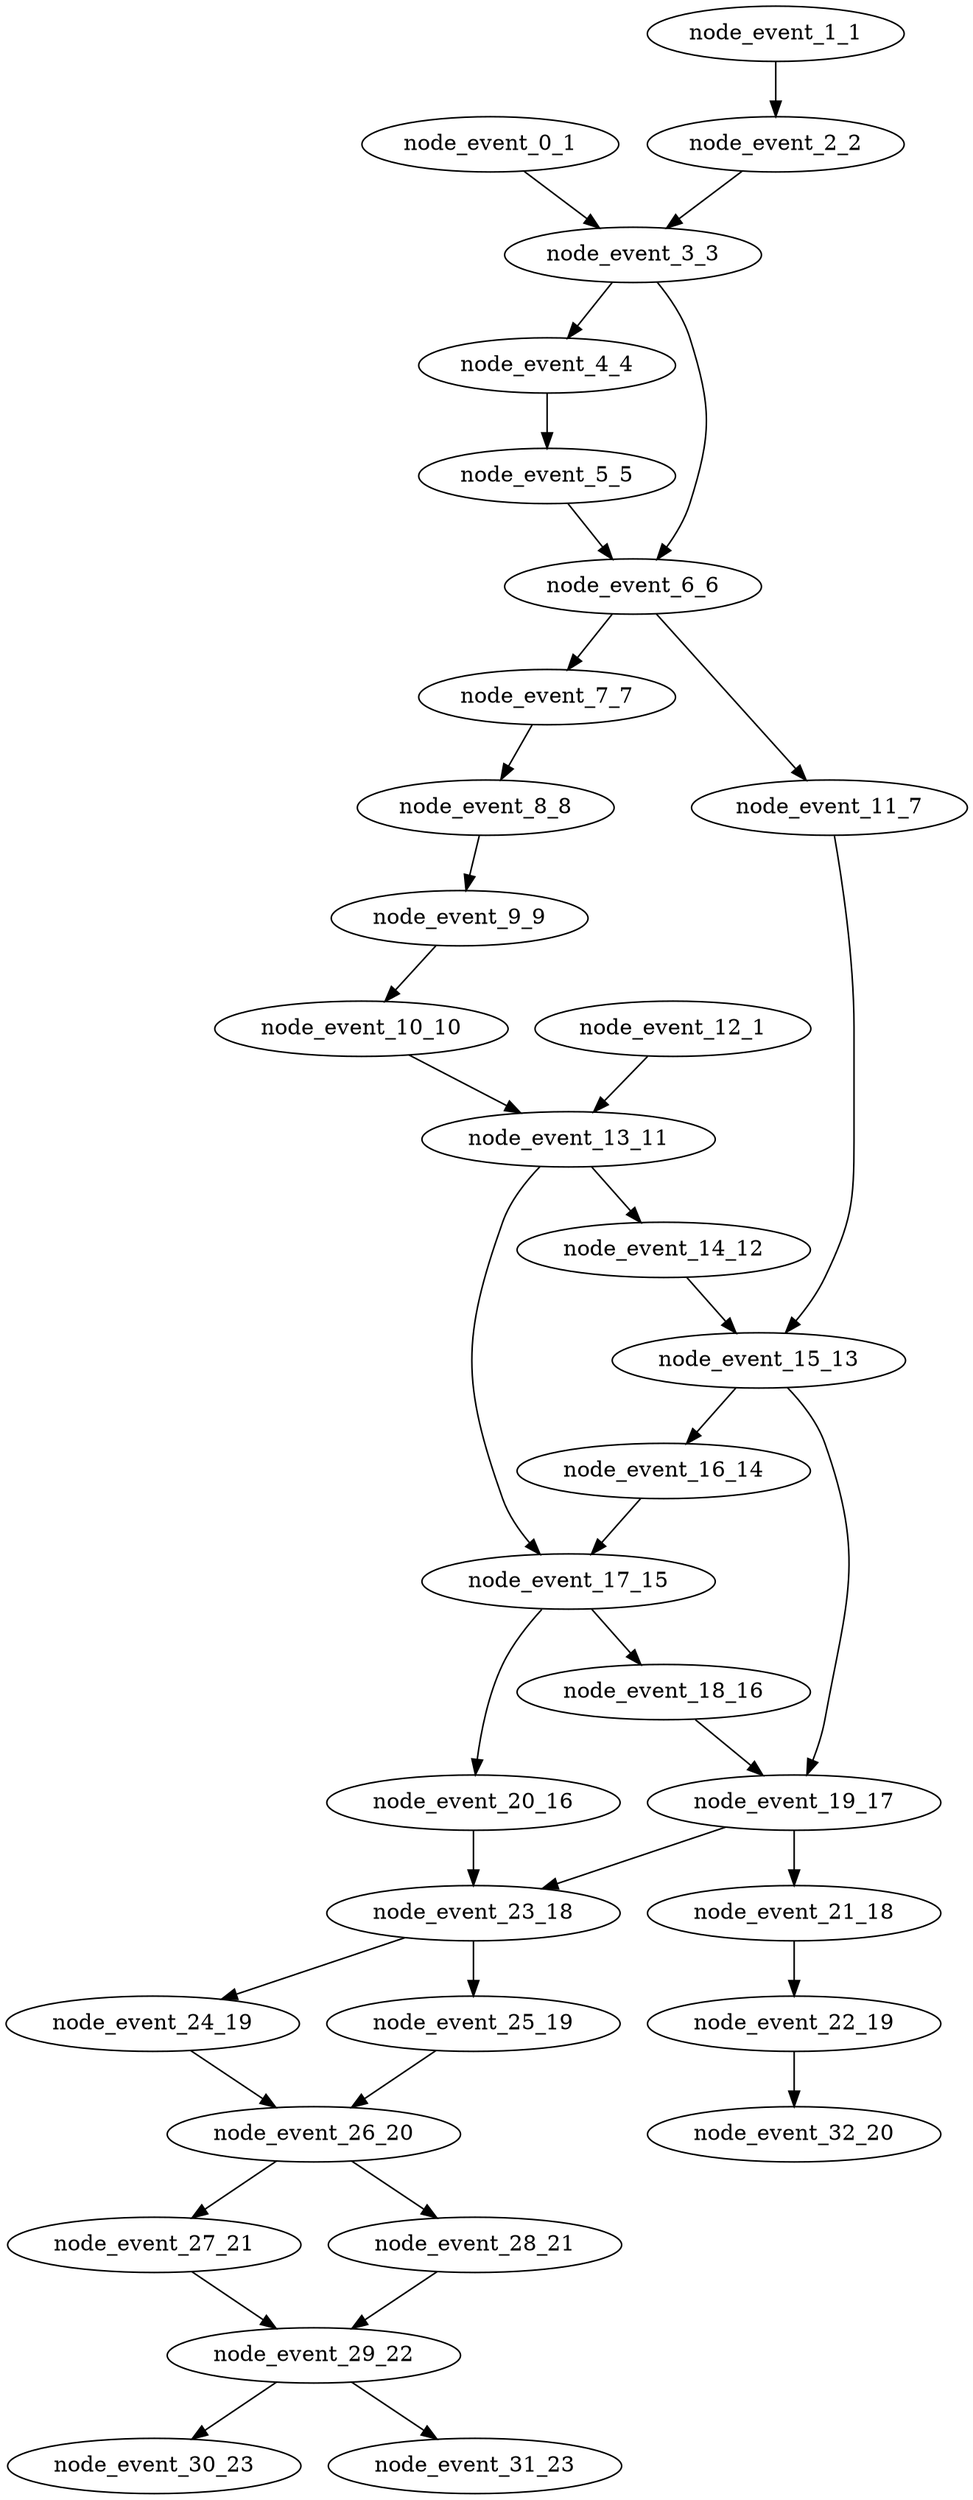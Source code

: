 digraph {
    node_event_0_1 [EventIndex="0" EventType="DotQasm.Scheduling.GateEvent" Depth="1" Dependencies="0" Latency="00:00:00.0010000" Priority="0.033000000000000015"];
    node_event_1_1 [EventIndex="1" EventType="DotQasm.Scheduling.GateEvent" Depth="1" Dependencies="0" Latency="00:00:00.0010000" Priority="0.034000000000000016"];
    node_event_2_2 [EventIndex="2" EventType="DotQasm.Scheduling.GateEvent" Depth="2" Dependencies="1" Latency="00:00:00.0010000" Priority="0.033000000000000015"];
    node_event_3_3 [EventIndex="3" EventType="DotQasm.Scheduling.ControlledGateEvent" Depth="3" Dependencies="3" Latency="00:00:00.0020000" Priority="0.032000000000000015"];
    node_event_4_4 [EventIndex="4" EventType="DotQasm.Scheduling.GateEvent" Depth="4" Dependencies="4" Latency="00:00:00.0010000" Priority="0.030000000000000013"];
    node_event_5_5 [EventIndex="5" EventType="DotQasm.Scheduling.GateEvent" Depth="5" Dependencies="5" Latency="00:00:00.0010000" Priority="0.029000000000000012"];
    node_event_6_6 [EventIndex="6" EventType="DotQasm.Scheduling.ControlledGateEvent" Depth="6" Dependencies="10" Latency="00:00:00.0020000" Priority="0.02800000000000001"];
    node_event_7_7 [EventIndex="7" EventType="DotQasm.Scheduling.GateEvent" Depth="7" Dependencies="11" Latency="00:00:00.0010000" Priority="0.02600000000000001"];
    node_event_8_8 [EventIndex="8" EventType="DotQasm.Scheduling.GateEvent" Depth="8" Dependencies="12" Latency="00:00:00.0010000" Priority="0.02500000000000001"];
    node_event_9_9 [EventIndex="9" EventType="DotQasm.Scheduling.GateEvent" Depth="9" Dependencies="13" Latency="00:00:00.0010000" Priority="0.024000000000000007"];
    node_event_10_10 [EventIndex="10" EventType="DotQasm.Scheduling.GateEvent" Depth="10" Dependencies="14" Latency="00:00:00.0010000" Priority="0.023000000000000007"];
    node_event_11_7 [EventIndex="11" EventType="DotQasm.Scheduling.GateEvent" Depth="7" Dependencies="11" Latency="00:00:00.0010000" Priority="0.020000000000000004"];
    node_event_12_1 [EventIndex="12" EventType="DotQasm.Scheduling.GateEvent" Depth="1" Dependencies="0" Latency="00:00:00.0010000" Priority="0.023000000000000007"];
    node_event_13_11 [EventIndex="13" EventType="DotQasm.Scheduling.ControlledGateEvent" Depth="11" Dependencies="16" Latency="00:00:00.0020000" Priority="0.022000000000000006"];
    node_event_14_12 [EventIndex="14" EventType="DotQasm.Scheduling.GateEvent" Depth="12" Dependencies="17" Latency="00:00:00.0010000" Priority="0.020000000000000004"];
    node_event_15_13 [EventIndex="15" EventType="DotQasm.Scheduling.ControlledGateEvent" Depth="13" Dependencies="30" Latency="00:00:00.0020000" Priority="0.019000000000000003"];
    node_event_16_14 [EventIndex="16" EventType="DotQasm.Scheduling.GateEvent" Depth="14" Dependencies="31" Latency="00:00:00.0010000" Priority="0.017"];
    node_event_17_15 [EventIndex="17" EventType="DotQasm.Scheduling.ControlledGateEvent" Depth="15" Dependencies="49" Latency="00:00:00.0020000" Priority="0.016"];
    node_event_18_16 [EventIndex="18" EventType="DotQasm.Scheduling.GateEvent" Depth="16" Dependencies="50" Latency="00:00:00.0010000" Priority="0.014000000000000002"];
    node_event_19_17 [EventIndex="19" EventType="DotQasm.Scheduling.ControlledGateEvent" Depth="17" Dependencies="82" Latency="00:00:00.0020000" Priority="0.013000000000000001"];
    node_event_20_16 [EventIndex="20" EventType="DotQasm.Scheduling.GateEvent" Depth="16" Dependencies="50" Latency="00:00:00.0010000" Priority="0.012"];
    node_event_21_18 [EventIndex="21" EventType="DotQasm.Scheduling.GateEvent" Depth="18" Dependencies="83" Latency="00:00:00.0010000" Priority="0.005"];
    node_event_22_19 [EventIndex="22" EventType="DotQasm.Scheduling.GateEvent" Depth="19" Dependencies="84" Latency="00:00:00.0010000" Priority="0.004"];
    node_event_23_18 [EventIndex="23" EventType="DotQasm.Scheduling.ControlledGateEvent" Depth="18" Dependencies="134" Latency="00:00:00.0020000" Priority="0.011000000000000001"];
    node_event_24_19 [EventIndex="24" EventType="DotQasm.Scheduling.GateEvent" Depth="19" Dependencies="135" Latency="00:00:00.0010000" Priority="0.009000000000000001"];
    node_event_25_19 [EventIndex="25" EventType="DotQasm.Scheduling.GateEvent" Depth="19" Dependencies="135" Latency="00:00:00.0010000" Priority="0.009000000000000001"];
    node_event_26_20 [EventIndex="26" EventType="DotQasm.Scheduling.ControlledGateEvent" Depth="20" Dependencies="272" Latency="00:00:00.0020000" Priority="0.008"];
    node_event_27_21 [EventIndex="27" EventType="DotQasm.Scheduling.GateEvent" Depth="21" Dependencies="273" Latency="00:00:00.0010000" Priority="0.006"];
    node_event_28_21 [EventIndex="28" EventType="DotQasm.Scheduling.GateEvent" Depth="21" Dependencies="273" Latency="00:00:00.0010000" Priority="0.006"];
    node_event_29_22 [EventIndex="29" EventType="DotQasm.Scheduling.ControlledGateEvent" Depth="22" Dependencies="548" Latency="00:00:00.0020000" Priority="0.005"];
    node_event_30_23 [EventIndex="30" EventType="DotQasm.Scheduling.MeasurementEvent" Depth="23" Dependencies="549" Latency="00:00:00.0030000" Priority="0.003"];
    node_event_31_23 [EventIndex="31" EventType="DotQasm.Scheduling.MeasurementEvent" Depth="23" Dependencies="549" Latency="00:00:00.0030000" Priority="0.003"];
    node_event_32_20 [EventIndex="32" EventType="DotQasm.Scheduling.MeasurementEvent" Depth="20" Dependencies="85" Latency="00:00:00.0030000" Priority="0.003"];
    node_event_0_1 -> node_event_3_3;
    node_event_1_1 -> node_event_2_2;
    node_event_2_2 -> node_event_3_3;
    node_event_3_3 -> node_event_4_4;
    node_event_3_3 -> node_event_6_6;
    node_event_4_4 -> node_event_5_5;
    node_event_5_5 -> node_event_6_6;
    node_event_6_6 -> node_event_7_7;
    node_event_6_6 -> node_event_11_7;
    node_event_7_7 -> node_event_8_8;
    node_event_8_8 -> node_event_9_9;
    node_event_9_9 -> node_event_10_10;
    node_event_10_10 -> node_event_13_11;
    node_event_11_7 -> node_event_15_13;
    node_event_12_1 -> node_event_13_11;
    node_event_13_11 -> node_event_14_12;
    node_event_13_11 -> node_event_17_15;
    node_event_14_12 -> node_event_15_13;
    node_event_15_13 -> node_event_16_14;
    node_event_15_13 -> node_event_19_17;
    node_event_16_14 -> node_event_17_15;
    node_event_17_15 -> node_event_18_16;
    node_event_17_15 -> node_event_20_16;
    node_event_18_16 -> node_event_19_17;
    node_event_19_17 -> node_event_21_18;
    node_event_19_17 -> node_event_23_18;
    node_event_20_16 -> node_event_23_18;
    node_event_21_18 -> node_event_22_19;
    node_event_22_19 -> node_event_32_20;
    node_event_23_18 -> node_event_24_19;
    node_event_23_18 -> node_event_25_19;
    node_event_24_19 -> node_event_26_20;
    node_event_25_19 -> node_event_26_20;
    node_event_26_20 -> node_event_27_21;
    node_event_26_20 -> node_event_28_21;
    node_event_27_21 -> node_event_29_22;
    node_event_28_21 -> node_event_29_22;
    node_event_29_22 -> node_event_30_23;
    node_event_29_22 -> node_event_31_23;
}
